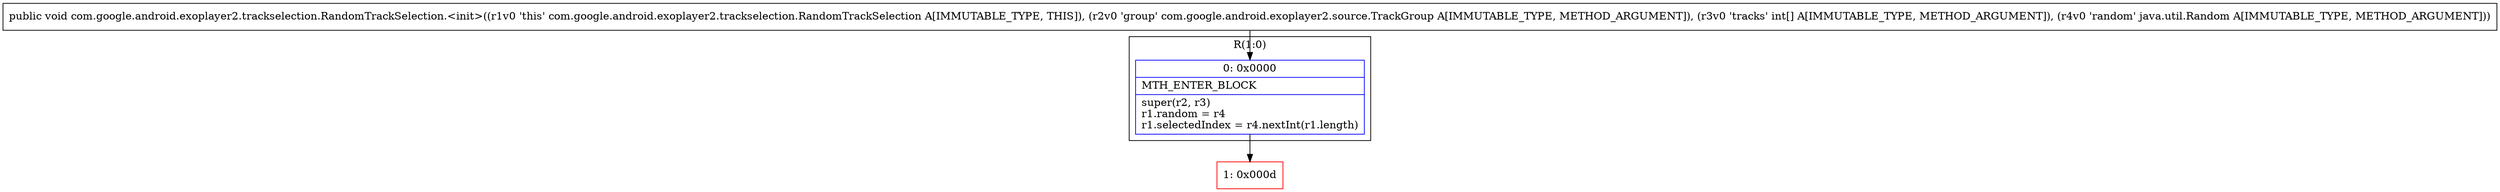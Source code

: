digraph "CFG forcom.google.android.exoplayer2.trackselection.RandomTrackSelection.\<init\>(Lcom\/google\/android\/exoplayer2\/source\/TrackGroup;[ILjava\/util\/Random;)V" {
subgraph cluster_Region_1189578966 {
label = "R(1:0)";
node [shape=record,color=blue];
Node_0 [shape=record,label="{0\:\ 0x0000|MTH_ENTER_BLOCK\l|super(r2, r3)\lr1.random = r4\lr1.selectedIndex = r4.nextInt(r1.length)\l}"];
}
Node_1 [shape=record,color=red,label="{1\:\ 0x000d}"];
MethodNode[shape=record,label="{public void com.google.android.exoplayer2.trackselection.RandomTrackSelection.\<init\>((r1v0 'this' com.google.android.exoplayer2.trackselection.RandomTrackSelection A[IMMUTABLE_TYPE, THIS]), (r2v0 'group' com.google.android.exoplayer2.source.TrackGroup A[IMMUTABLE_TYPE, METHOD_ARGUMENT]), (r3v0 'tracks' int[] A[IMMUTABLE_TYPE, METHOD_ARGUMENT]), (r4v0 'random' java.util.Random A[IMMUTABLE_TYPE, METHOD_ARGUMENT])) }"];
MethodNode -> Node_0;
Node_0 -> Node_1;
}

